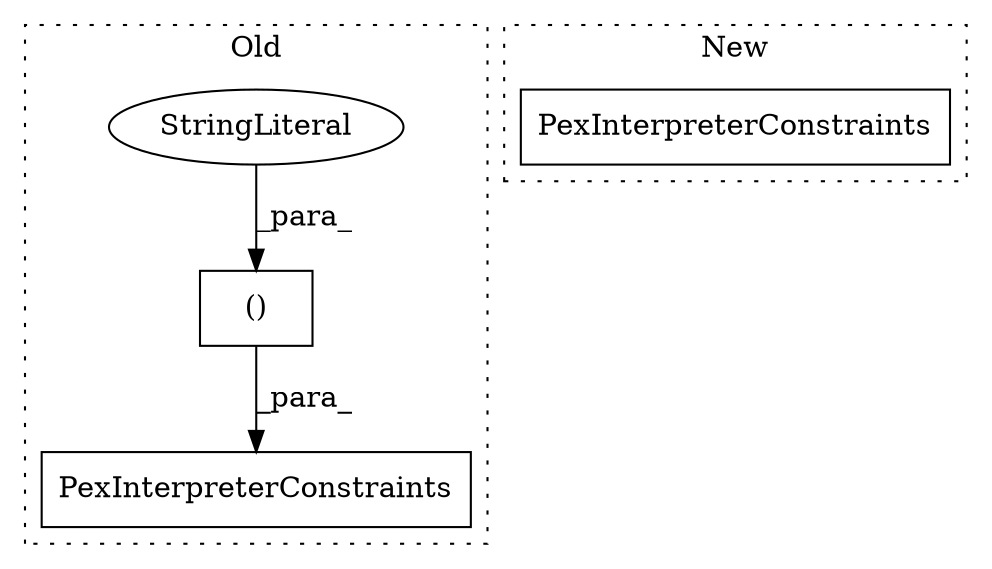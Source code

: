 digraph G {
subgraph cluster0 {
1 [label="PexInterpreterConstraints" a="32" s="7146,7368" l="26,1" shape="box"];
3 [label="()" a="106" s="7298" l="38" shape="box"];
4 [label="StringLiteral" a="45" s="7322" l="14" shape="ellipse"];
label = "Old";
style="dotted";
}
subgraph cluster1 {
2 [label="PexInterpreterConstraints" a="32" s="7304,7358" l="26,1" shape="box"];
label = "New";
style="dotted";
}
3 -> 1 [label="_para_"];
4 -> 3 [label="_para_"];
}